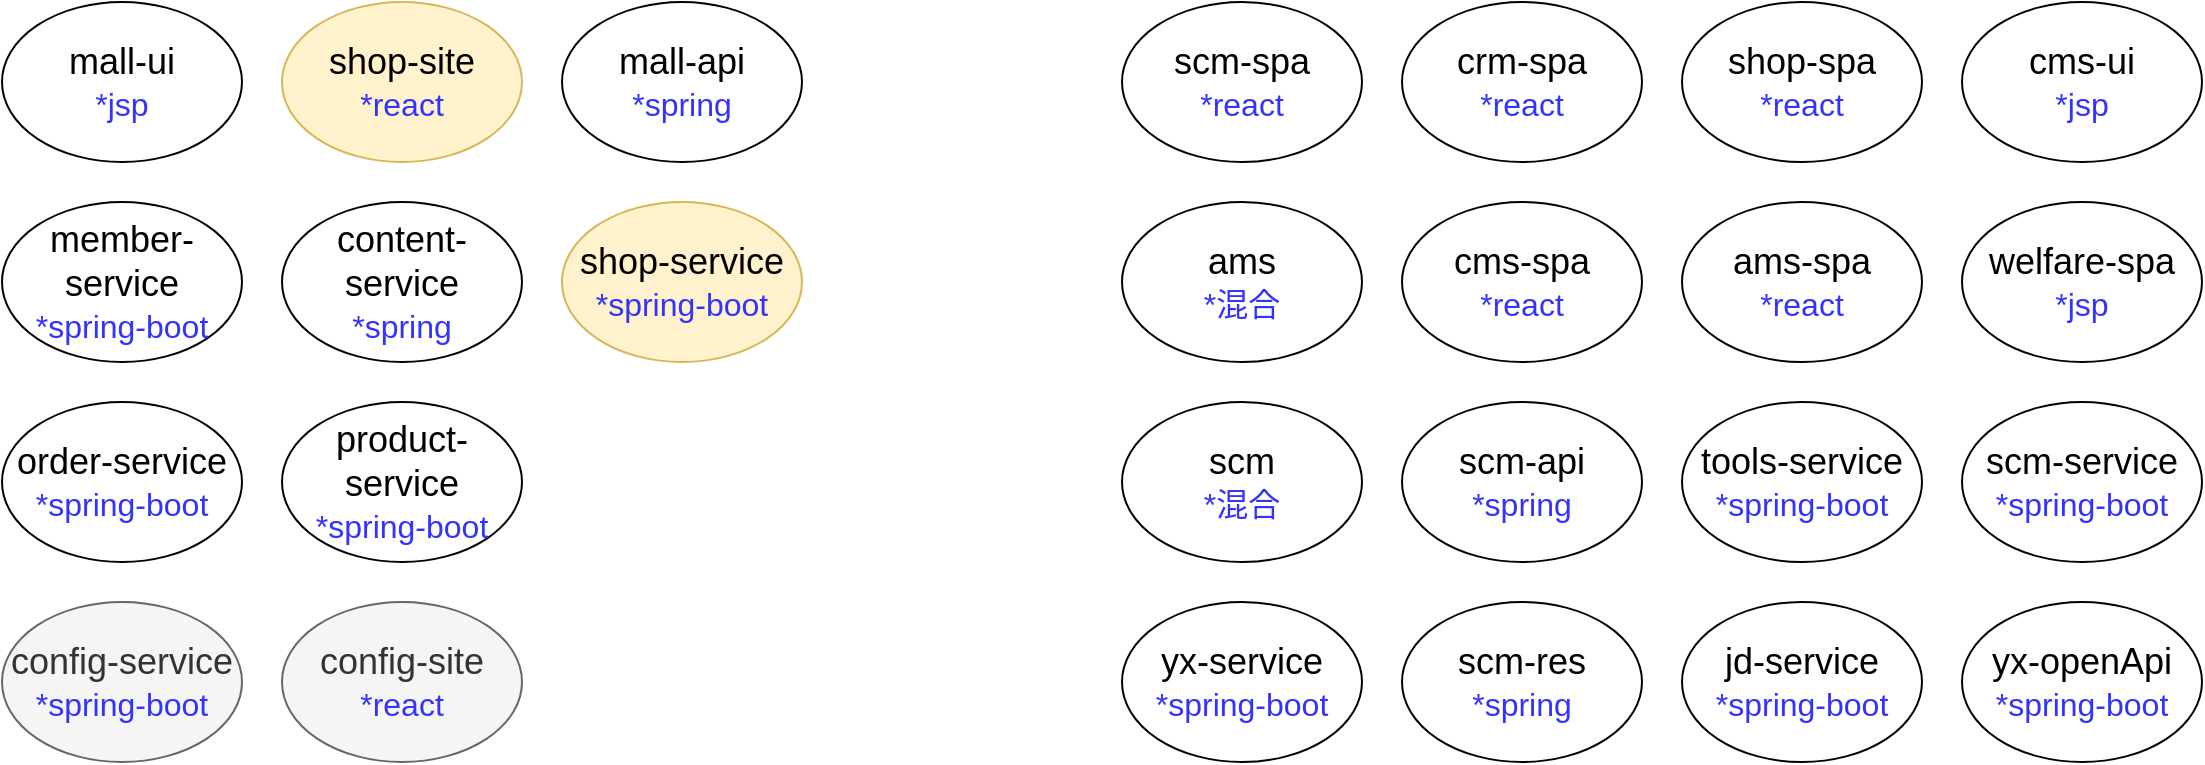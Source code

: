 <mxfile version="14.4.8" type="github">
  <diagram id="3ZZgkMrMpcHuPMlteXBm" name="第 1 页">
    <mxGraphModel dx="2065" dy="1080" grid="1" gridSize="10" guides="1" tooltips="1" connect="1" arrows="1" fold="1" page="1" pageScale="1" pageWidth="827" pageHeight="1169" math="0" shadow="0">
      <root>
        <mxCell id="0" />
        <mxCell id="1" parent="0" />
        <mxCell id="qEij2Yaas0XUPH2C4u36-1" value="&lt;font&gt;&lt;font style=&quot;font-size: 18px&quot;&gt;mall-ui&lt;br&gt;&lt;/font&gt;&lt;font style=&quot;font-size: 16px&quot; color=&quot;#3333ff&quot;&gt;*jsp&lt;/font&gt;&lt;br&gt;&lt;/font&gt;" style="ellipse;whiteSpace=wrap;html=1;" vertex="1" parent="1">
          <mxGeometry x="60" y="60" width="120" height="80" as="geometry" />
        </mxCell>
        <mxCell id="qEij2Yaas0XUPH2C4u36-2" value="&lt;font&gt;&lt;font&gt;&lt;font style=&quot;font-size: 18px&quot;&gt;shop-site&lt;/font&gt;&lt;br&gt;&lt;/font&gt;&lt;font style=&quot;font-size: 16px&quot; color=&quot;#3333ff&quot;&gt;*react&lt;/font&gt;&lt;br&gt;&lt;/font&gt;" style="ellipse;whiteSpace=wrap;html=1;fillColor=#fff2cc;strokeColor=#d6b656;" vertex="1" parent="1">
          <mxGeometry x="200" y="60" width="120" height="80" as="geometry" />
        </mxCell>
        <mxCell id="qEij2Yaas0XUPH2C4u36-4" value="&lt;font&gt;&lt;font style=&quot;font-size: 18px&quot;&gt;scm-spa&lt;br&gt;&lt;/font&gt;&lt;font style=&quot;font-size: 16px&quot; color=&quot;#3333ff&quot;&gt;*react&lt;/font&gt;&lt;br&gt;&lt;/font&gt;" style="ellipse;whiteSpace=wrap;html=1;" vertex="1" parent="1">
          <mxGeometry x="620" y="60" width="120" height="80" as="geometry" />
        </mxCell>
        <mxCell id="qEij2Yaas0XUPH2C4u36-5" value="&lt;font&gt;&lt;font style=&quot;font-size: 18px&quot;&gt;crm-spa&lt;br&gt;&lt;/font&gt;&lt;font color=&quot;#3333ff&quot; style=&quot;font-size: 16px&quot;&gt;*react&lt;/font&gt;&lt;br&gt;&lt;/font&gt;" style="ellipse;whiteSpace=wrap;html=1;" vertex="1" parent="1">
          <mxGeometry x="760" y="60" width="120" height="80" as="geometry" />
        </mxCell>
        <mxCell id="qEij2Yaas0XUPH2C4u36-6" value="&lt;font&gt;&lt;font style=&quot;font-size: 18px&quot;&gt;shop-spa&lt;br&gt;&lt;/font&gt;&lt;font style=&quot;font-size: 16px&quot; color=&quot;#3333ff&quot;&gt;*react&lt;/font&gt;&lt;br&gt;&lt;/font&gt;" style="ellipse;whiteSpace=wrap;html=1;" vertex="1" parent="1">
          <mxGeometry x="900" y="60" width="120" height="80" as="geometry" />
        </mxCell>
        <mxCell id="qEij2Yaas0XUPH2C4u36-7" value="&lt;font&gt;&lt;font style=&quot;font-size: 18px&quot;&gt;cms-ui&lt;br&gt;&lt;/font&gt;&lt;font style=&quot;font-size: 16px&quot; color=&quot;#3333ff&quot;&gt;*jsp&lt;/font&gt;&lt;br&gt;&lt;/font&gt;" style="ellipse;whiteSpace=wrap;html=1;" vertex="1" parent="1">
          <mxGeometry x="1040" y="60" width="120" height="80" as="geometry" />
        </mxCell>
        <mxCell id="qEij2Yaas0XUPH2C4u36-8" value="&lt;font&gt;&lt;font style=&quot;font-size: 18px&quot;&gt;ams&lt;br&gt;&lt;/font&gt;&lt;font color=&quot;#3333ff&quot; style=&quot;font-size: 16px&quot;&gt;*混合&lt;/font&gt;&lt;br&gt;&lt;/font&gt;" style="ellipse;whiteSpace=wrap;html=1;" vertex="1" parent="1">
          <mxGeometry x="620" y="160" width="120" height="80" as="geometry" />
        </mxCell>
        <mxCell id="qEij2Yaas0XUPH2C4u36-9" value="&lt;font&gt;&lt;font style=&quot;font-size: 18px&quot;&gt;welfare-spa&lt;br&gt;&lt;/font&gt;&lt;font style=&quot;font-size: 16px&quot; color=&quot;#3333ff&quot;&gt;*jsp&lt;/font&gt;&lt;br&gt;&lt;/font&gt;" style="ellipse;whiteSpace=wrap;html=1;" vertex="1" parent="1">
          <mxGeometry x="1040" y="160" width="120" height="80" as="geometry" />
        </mxCell>
        <mxCell id="qEij2Yaas0XUPH2C4u36-10" value="&lt;font&gt;&lt;span style=&quot;font-size: 18px&quot;&gt;mall-api&lt;br&gt;&lt;/span&gt;&lt;font color=&quot;#3333ff&quot; style=&quot;font-size: 16px&quot;&gt;*spring&lt;/font&gt;&lt;br&gt;&lt;/font&gt;" style="ellipse;whiteSpace=wrap;html=1;" vertex="1" parent="1">
          <mxGeometry x="340" y="60" width="120" height="80" as="geometry" />
        </mxCell>
        <mxCell id="qEij2Yaas0XUPH2C4u36-11" value="&lt;font&gt;&lt;font style=&quot;font-size: 18px&quot;&gt;cms-spa&lt;br&gt;&lt;/font&gt;&lt;font style=&quot;font-size: 16px&quot; color=&quot;#3333ff&quot;&gt;*react&lt;/font&gt;&lt;br&gt;&lt;/font&gt;" style="ellipse;whiteSpace=wrap;html=1;" vertex="1" parent="1">
          <mxGeometry x="760" y="160" width="120" height="80" as="geometry" />
        </mxCell>
        <mxCell id="qEij2Yaas0XUPH2C4u36-12" value="&lt;font&gt;&lt;font style=&quot;font-size: 18px&quot;&gt;ams-spa&lt;br&gt;&lt;/font&gt;&lt;font style=&quot;font-size: 16px&quot; color=&quot;#3333ff&quot;&gt;*react&lt;/font&gt;&lt;br&gt;&lt;/font&gt;" style="ellipse;whiteSpace=wrap;html=1;" vertex="1" parent="1">
          <mxGeometry x="900" y="160" width="120" height="80" as="geometry" />
        </mxCell>
        <mxCell id="qEij2Yaas0XUPH2C4u36-13" value="&lt;font&gt;&lt;font style=&quot;font-size: 18px&quot;&gt;scm&lt;br&gt;&lt;/font&gt;&lt;font style=&quot;font-size: 16px&quot; color=&quot;#3333ff&quot;&gt;*混合&lt;/font&gt;&lt;br&gt;&lt;/font&gt;" style="ellipse;whiteSpace=wrap;html=1;" vertex="1" parent="1">
          <mxGeometry x="620" y="260" width="120" height="80" as="geometry" />
        </mxCell>
        <mxCell id="qEij2Yaas0XUPH2C4u36-14" value="&lt;font&gt;&lt;span style=&quot;font-size: 18px&quot;&gt;scm-api&lt;br&gt;&lt;/span&gt;&lt;span style=&quot;color: rgb(51 , 51 , 255) ; font-size: 16px&quot;&gt;*spring&lt;/span&gt;&lt;br&gt;&lt;/font&gt;" style="ellipse;whiteSpace=wrap;html=1;" vertex="1" parent="1">
          <mxGeometry x="760" y="260" width="120" height="80" as="geometry" />
        </mxCell>
        <mxCell id="qEij2Yaas0XUPH2C4u36-15" value="&lt;font&gt;&lt;span style=&quot;font-size: 18px&quot;&gt;scm-service&lt;br&gt;&lt;/span&gt;&lt;font style=&quot;font-size: 16px&quot; color=&quot;#3333ff&quot;&gt;*spring-boot&lt;/font&gt;&lt;br&gt;&lt;/font&gt;" style="ellipse;whiteSpace=wrap;html=1;" vertex="1" parent="1">
          <mxGeometry x="1040" y="260" width="120" height="80" as="geometry" />
        </mxCell>
        <mxCell id="qEij2Yaas0XUPH2C4u36-16" value="&lt;font&gt;&lt;span style=&quot;font-size: 18px&quot;&gt;member-service&lt;br&gt;&lt;/span&gt;&lt;font color=&quot;#3333ff&quot; style=&quot;font-size: 16px&quot;&gt;*spring-boot&lt;/font&gt;&lt;br&gt;&lt;/font&gt;" style="ellipse;whiteSpace=wrap;html=1;" vertex="1" parent="1">
          <mxGeometry x="60" y="160" width="120" height="80" as="geometry" />
        </mxCell>
        <mxCell id="qEij2Yaas0XUPH2C4u36-17" value="&lt;font&gt;&lt;span style=&quot;font-size: 18px&quot;&gt;order-service&lt;br&gt;&lt;/span&gt;&lt;font color=&quot;#3333ff&quot; style=&quot;font-size: 16px&quot;&gt;*spring-boot&lt;/font&gt;&lt;br&gt;&lt;/font&gt;" style="ellipse;whiteSpace=wrap;html=1;" vertex="1" parent="1">
          <mxGeometry x="60" y="260" width="120" height="80" as="geometry" />
        </mxCell>
        <mxCell id="qEij2Yaas0XUPH2C4u36-18" value="&lt;font&gt;&lt;span style=&quot;font-size: 18px&quot;&gt;product-service&lt;br&gt;&lt;/span&gt;&lt;font color=&quot;#3333ff&quot; style=&quot;font-size: 16px&quot;&gt;*spring-boot&lt;/font&gt;&lt;br&gt;&lt;/font&gt;" style="ellipse;whiteSpace=wrap;html=1;" vertex="1" parent="1">
          <mxGeometry x="200" y="260" width="120" height="80" as="geometry" />
        </mxCell>
        <mxCell id="qEij2Yaas0XUPH2C4u36-19" value="&lt;font&gt;&lt;span style=&quot;font-size: 18px&quot;&gt;content-service&lt;br&gt;&lt;/span&gt;&lt;font color=&quot;#3333ff&quot; style=&quot;font-size: 16px&quot;&gt;*spring&lt;/font&gt;&lt;br&gt;&lt;/font&gt;" style="ellipse;whiteSpace=wrap;html=1;" vertex="1" parent="1">
          <mxGeometry x="200" y="160" width="120" height="80" as="geometry" />
        </mxCell>
        <mxCell id="qEij2Yaas0XUPH2C4u36-20" value="&lt;font&gt;&lt;span style=&quot;font-size: 18px&quot;&gt;tools-service&lt;br&gt;&lt;/span&gt;&lt;font color=&quot;#3333ff&quot; style=&quot;font-size: 16px&quot;&gt;*spring-boot&lt;/font&gt;&lt;br&gt;&lt;/font&gt;" style="ellipse;whiteSpace=wrap;html=1;" vertex="1" parent="1">
          <mxGeometry x="900" y="260" width="120" height="80" as="geometry" />
        </mxCell>
        <mxCell id="qEij2Yaas0XUPH2C4u36-21" value="&lt;font&gt;&lt;span style=&quot;font-size: 18px&quot;&gt;yx-service&lt;br&gt;&lt;/span&gt;&lt;font style=&quot;font-size: 16px&quot; color=&quot;#3333ff&quot;&gt;*spring-boot&lt;/font&gt;&lt;br&gt;&lt;/font&gt;" style="ellipse;whiteSpace=wrap;html=1;" vertex="1" parent="1">
          <mxGeometry x="620" y="360" width="120" height="80" as="geometry" />
        </mxCell>
        <mxCell id="qEij2Yaas0XUPH2C4u36-22" value="&lt;font&gt;&lt;span style=&quot;font-size: 18px&quot;&gt;jd-service&lt;br&gt;&lt;/span&gt;&lt;font style=&quot;font-size: 16px&quot; color=&quot;#3333ff&quot;&gt;*spring-boot&lt;/font&gt;&lt;br&gt;&lt;/font&gt;" style="ellipse;whiteSpace=wrap;html=1;" vertex="1" parent="1">
          <mxGeometry x="900" y="360" width="120" height="80" as="geometry" />
        </mxCell>
        <mxCell id="qEij2Yaas0XUPH2C4u36-23" value="&lt;font&gt;&lt;span style=&quot;font-size: 18px&quot;&gt;yx-openApi&lt;br&gt;&lt;/span&gt;&lt;font style=&quot;font-size: 16px&quot; color=&quot;#3333ff&quot;&gt;*spring-boot&lt;/font&gt;&lt;br&gt;&lt;/font&gt;" style="ellipse;whiteSpace=wrap;html=1;" vertex="1" parent="1">
          <mxGeometry x="1040" y="360" width="120" height="80" as="geometry" />
        </mxCell>
        <mxCell id="qEij2Yaas0XUPH2C4u36-24" value="&lt;font&gt;&lt;span style=&quot;font-size: 18px&quot;&gt;scm-res&lt;br&gt;&lt;/span&gt;&lt;font style=&quot;font-size: 16px&quot; color=&quot;#3333ff&quot;&gt;*spring&lt;/font&gt;&lt;br&gt;&lt;/font&gt;" style="ellipse;whiteSpace=wrap;html=1;" vertex="1" parent="1">
          <mxGeometry x="760" y="360" width="120" height="80" as="geometry" />
        </mxCell>
        <mxCell id="qEij2Yaas0XUPH2C4u36-25" value="&lt;font&gt;&lt;font&gt;&lt;font style=&quot;font-size: 18px&quot;&gt;shop-service&lt;/font&gt;&lt;br&gt;&lt;/font&gt;&lt;font style=&quot;font-size: 16px&quot; color=&quot;#3333ff&quot;&gt;*spring-boot&lt;/font&gt;&lt;br&gt;&lt;/font&gt;" style="ellipse;whiteSpace=wrap;html=1;fillColor=#fff2cc;strokeColor=#d6b656;" vertex="1" parent="1">
          <mxGeometry x="340" y="160" width="120" height="80" as="geometry" />
        </mxCell>
        <mxCell id="qEij2Yaas0XUPH2C4u36-26" value="&lt;font&gt;&lt;font&gt;&lt;font style=&quot;font-size: 18px&quot;&gt;config-service&lt;/font&gt;&lt;br&gt;&lt;/font&gt;&lt;font style=&quot;font-size: 16px&quot; color=&quot;#3333ff&quot;&gt;*spring-boot&lt;/font&gt;&lt;br&gt;&lt;/font&gt;" style="ellipse;whiteSpace=wrap;html=1;fillColor=#f5f5f5;strokeColor=#666666;fontColor=#333333;" vertex="1" parent="1">
          <mxGeometry x="60" y="360" width="120" height="80" as="geometry" />
        </mxCell>
        <mxCell id="qEij2Yaas0XUPH2C4u36-27" value="&lt;font&gt;&lt;font&gt;&lt;font style=&quot;font-size: 18px&quot;&gt;config-site&lt;/font&gt;&lt;br&gt;&lt;/font&gt;&lt;font style=&quot;font-size: 16px&quot; color=&quot;#3333ff&quot;&gt;*react&lt;/font&gt;&lt;br&gt;&lt;/font&gt;" style="ellipse;whiteSpace=wrap;html=1;fillColor=#f5f5f5;strokeColor=#666666;fontColor=#333333;" vertex="1" parent="1">
          <mxGeometry x="200" y="360" width="120" height="80" as="geometry" />
        </mxCell>
      </root>
    </mxGraphModel>
  </diagram>
</mxfile>
